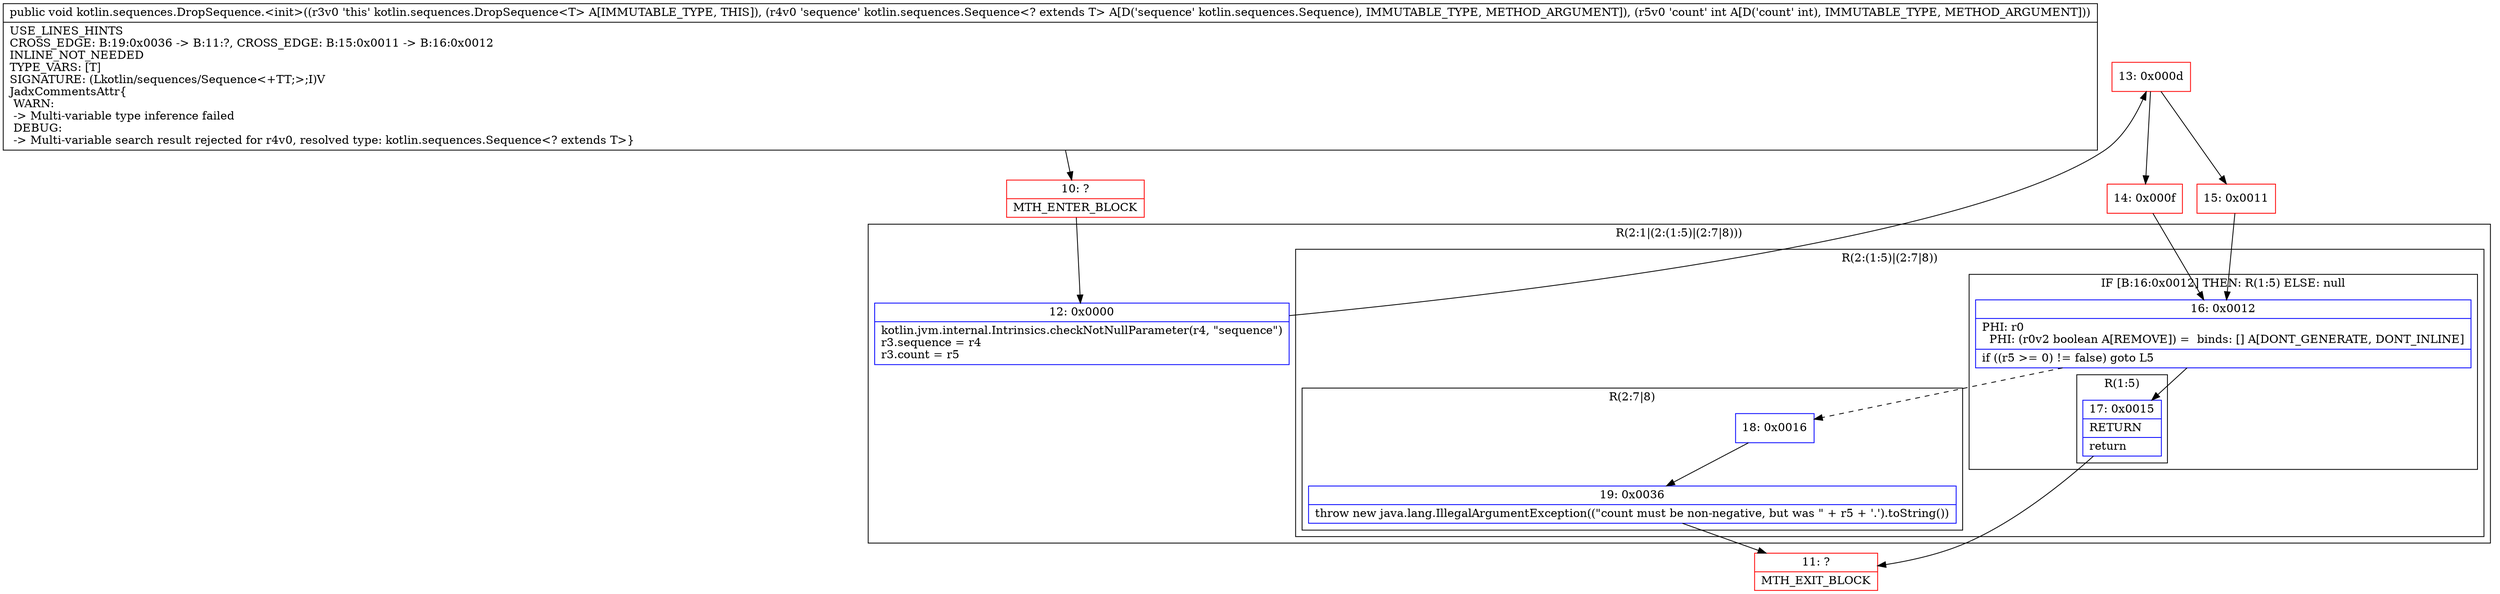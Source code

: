 digraph "CFG forkotlin.sequences.DropSequence.\<init\>(Lkotlin\/sequences\/Sequence;I)V" {
subgraph cluster_Region_29883822 {
label = "R(2:1|(2:(1:5)|(2:7|8)))";
node [shape=record,color=blue];
Node_12 [shape=record,label="{12\:\ 0x0000|kotlin.jvm.internal.Intrinsics.checkNotNullParameter(r4, \"sequence\")\lr3.sequence = r4\lr3.count = r5\l}"];
subgraph cluster_Region_2139581389 {
label = "R(2:(1:5)|(2:7|8))";
node [shape=record,color=blue];
subgraph cluster_IfRegion_16238814 {
label = "IF [B:16:0x0012] THEN: R(1:5) ELSE: null";
node [shape=record,color=blue];
Node_16 [shape=record,label="{16\:\ 0x0012|PHI: r0 \l  PHI: (r0v2 boolean A[REMOVE]) =  binds: [] A[DONT_GENERATE, DONT_INLINE]\l|if ((r5 \>= 0) != false) goto L5\l}"];
subgraph cluster_Region_1337256970 {
label = "R(1:5)";
node [shape=record,color=blue];
Node_17 [shape=record,label="{17\:\ 0x0015|RETURN\l|return\l}"];
}
}
subgraph cluster_Region_1906328287 {
label = "R(2:7|8)";
node [shape=record,color=blue];
Node_18 [shape=record,label="{18\:\ 0x0016}"];
Node_19 [shape=record,label="{19\:\ 0x0036|throw new java.lang.IllegalArgumentException((\"count must be non\-negative, but was \" + r5 + '.').toString())\l}"];
}
}
}
Node_10 [shape=record,color=red,label="{10\:\ ?|MTH_ENTER_BLOCK\l}"];
Node_13 [shape=record,color=red,label="{13\:\ 0x000d}"];
Node_14 [shape=record,color=red,label="{14\:\ 0x000f}"];
Node_11 [shape=record,color=red,label="{11\:\ ?|MTH_EXIT_BLOCK\l}"];
Node_15 [shape=record,color=red,label="{15\:\ 0x0011}"];
MethodNode[shape=record,label="{public void kotlin.sequences.DropSequence.\<init\>((r3v0 'this' kotlin.sequences.DropSequence\<T\> A[IMMUTABLE_TYPE, THIS]), (r4v0 'sequence' kotlin.sequences.Sequence\<? extends T\> A[D('sequence' kotlin.sequences.Sequence), IMMUTABLE_TYPE, METHOD_ARGUMENT]), (r5v0 'count' int A[D('count' int), IMMUTABLE_TYPE, METHOD_ARGUMENT]))  | USE_LINES_HINTS\lCROSS_EDGE: B:19:0x0036 \-\> B:11:?, CROSS_EDGE: B:15:0x0011 \-\> B:16:0x0012\lINLINE_NOT_NEEDED\lTYPE_VARS: [T]\lSIGNATURE: (Lkotlin\/sequences\/Sequence\<+TT;\>;I)V\lJadxCommentsAttr\{\l WARN: \l \-\> Multi\-variable type inference failed\l DEBUG: \l \-\> Multi\-variable search result rejected for r4v0, resolved type: kotlin.sequences.Sequence\<? extends T\>\}\l}"];
MethodNode -> Node_10;Node_12 -> Node_13;
Node_16 -> Node_17;
Node_16 -> Node_18[style=dashed];
Node_17 -> Node_11;
Node_18 -> Node_19;
Node_19 -> Node_11;
Node_10 -> Node_12;
Node_13 -> Node_14;
Node_13 -> Node_15;
Node_14 -> Node_16;
Node_15 -> Node_16;
}


